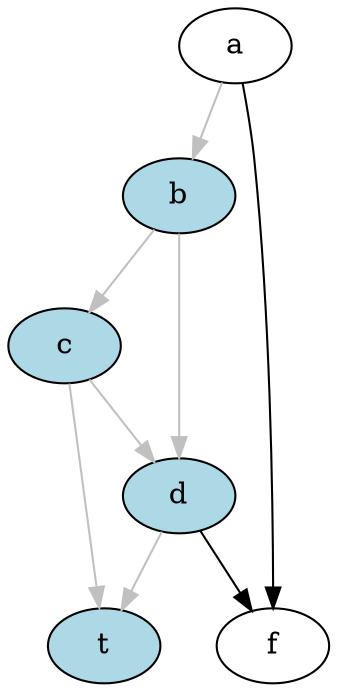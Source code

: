 digraph {
    a -> b [color = gray];
    a -> f;
    b -> c [color = gray];
    b -> d [color = gray];
    c -> t [color = gray];
    c -> d [color = gray];
    d -> t [color = gray];
    d -> f;

    b [style = filled, fillcolor = lightblue];
    c [style = filled, fillcolor = lightblue];
    d [style = filled, fillcolor = lightblue];
    t [style = filled, fillcolor = lightblue];
}
